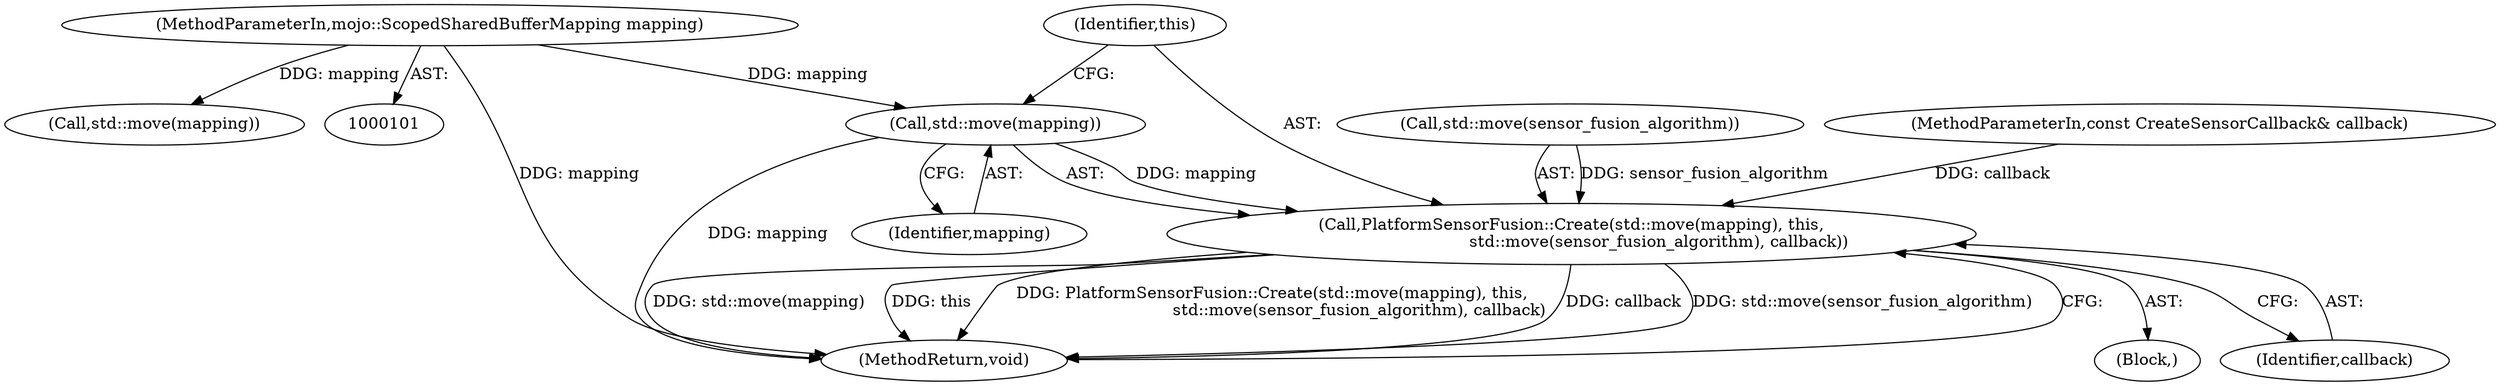 digraph "1_Chrome_c0c8978849ac57e4ecd613ddc8ff7852a2054734_15@API" {
"1000125" [label="(Call,std::move(mapping))"];
"1000103" [label="(MethodParameterIn,mojo::ScopedSharedBufferMapping mapping)"];
"1000124" [label="(Call,PlatformSensorFusion::Create(std::move(mapping), this,\n                                  std::move(sensor_fusion_algorithm), callback))"];
"1000127" [label="(Identifier,this)"];
"1000130" [label="(Identifier,callback)"];
"1000125" [label="(Call,std::move(mapping))"];
"1000140" [label="(MethodReturn,void)"];
"1000128" [label="(Call,std::move(sensor_fusion_algorithm))"];
"1000124" [label="(Call,PlatformSensorFusion::Create(std::move(mapping), this,\n                                  std::move(sensor_fusion_algorithm), callback))"];
"1000115" [label="(Block,)"];
"1000104" [label="(MethodParameterIn,const CreateSensorCallback& callback)"];
"1000103" [label="(MethodParameterIn,mojo::ScopedSharedBufferMapping mapping)"];
"1000126" [label="(Identifier,mapping)"];
"1000134" [label="(Call,std::move(mapping))"];
"1000125" -> "1000124"  [label="AST: "];
"1000125" -> "1000126"  [label="CFG: "];
"1000126" -> "1000125"  [label="AST: "];
"1000127" -> "1000125"  [label="CFG: "];
"1000125" -> "1000140"  [label="DDG: mapping"];
"1000125" -> "1000124"  [label="DDG: mapping"];
"1000103" -> "1000125"  [label="DDG: mapping"];
"1000103" -> "1000101"  [label="AST: "];
"1000103" -> "1000140"  [label="DDG: mapping"];
"1000103" -> "1000134"  [label="DDG: mapping"];
"1000124" -> "1000115"  [label="AST: "];
"1000124" -> "1000130"  [label="CFG: "];
"1000127" -> "1000124"  [label="AST: "];
"1000128" -> "1000124"  [label="AST: "];
"1000130" -> "1000124"  [label="AST: "];
"1000140" -> "1000124"  [label="CFG: "];
"1000124" -> "1000140"  [label="DDG: std::move(mapping)"];
"1000124" -> "1000140"  [label="DDG: this"];
"1000124" -> "1000140"  [label="DDG: PlatformSensorFusion::Create(std::move(mapping), this,\n                                  std::move(sensor_fusion_algorithm), callback)"];
"1000124" -> "1000140"  [label="DDG: callback"];
"1000124" -> "1000140"  [label="DDG: std::move(sensor_fusion_algorithm)"];
"1000128" -> "1000124"  [label="DDG: sensor_fusion_algorithm"];
"1000104" -> "1000124"  [label="DDG: callback"];
}
